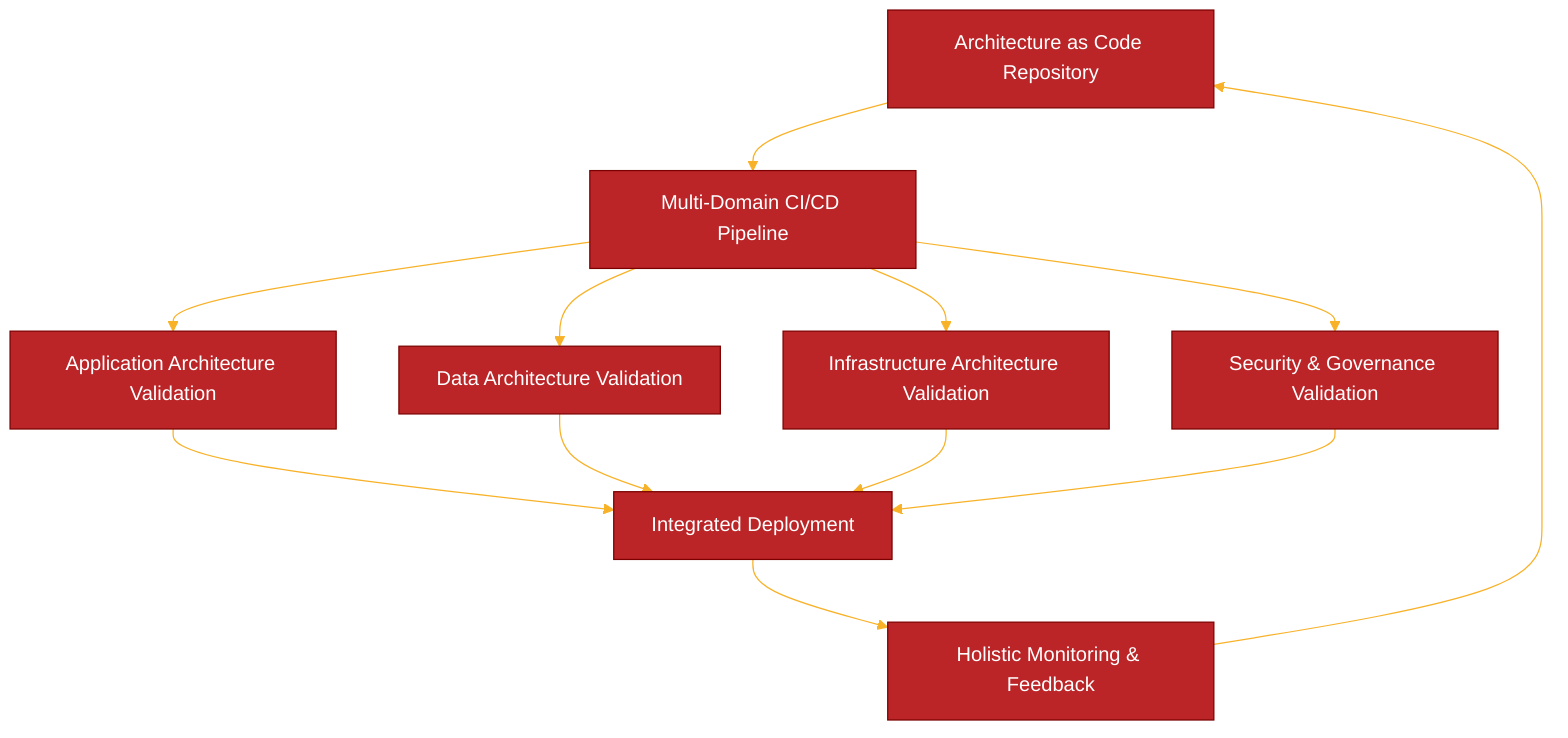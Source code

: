 ---
config:
  theme: 'base'
  themeVariables:
    primaryColor: '#BB2528'
    primaryTextColor: '#fff'
    primaryBorderColor: '#7C0000'
    lineColor: '#F8B229'
    secondaryColor: '#006100'
    tertiaryColor: '#fff'
---
graph TB
    A[Architecture as Code Repository] --> B[Multi-Domain CI/CD Pipeline]
    B --> C[Application Architecture Validation]
    B --> D[Data Architecture Validation]
    B --> E[Infrastructure Architecture Validation]
    B --> F[Security & Governance Validation]
    C --> G[Integrated Deployment]
    D --> G
    E --> G
    F --> G
    G --> H[Holistic Monitoring & Feedback]
    H --> A